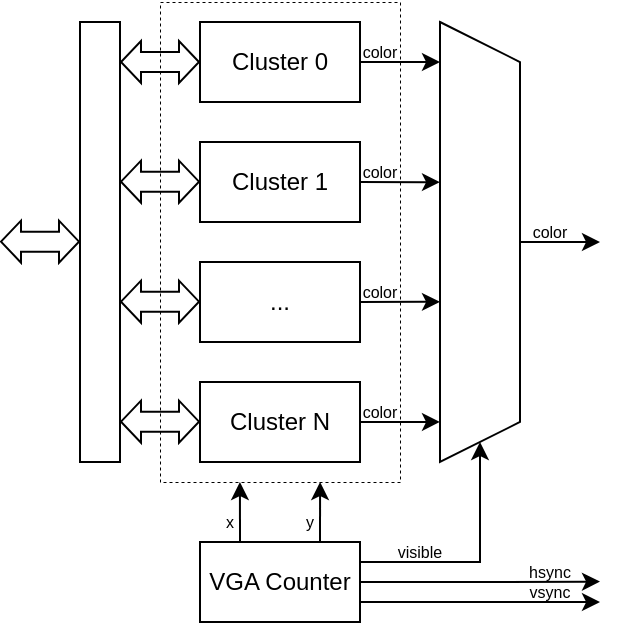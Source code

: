 <mxfile version="21.2.3" type="device">
  <diagram name="Page-1" id="UmiWTSC5wWP8ugJTsHOZ">
    <mxGraphModel dx="989" dy="548" grid="1" gridSize="10" guides="1" tooltips="1" connect="1" arrows="1" fold="1" page="1" pageScale="1" pageWidth="827" pageHeight="1169" math="0" shadow="0">
      <root>
        <mxCell id="0" />
        <mxCell id="1" parent="0" />
        <mxCell id="FHLjFzFh86YU1NFtjN-G-1" value="" style="rounded=0;whiteSpace=wrap;html=1;" vertex="1" parent="1">
          <mxGeometry x="160" y="200" width="20" height="220" as="geometry" />
        </mxCell>
        <mxCell id="FHLjFzFh86YU1NFtjN-G-7" value="Cluster 0" style="rounded=0;whiteSpace=wrap;html=1;" vertex="1" parent="1">
          <mxGeometry x="220" y="200" width="80" height="40" as="geometry" />
        </mxCell>
        <mxCell id="FHLjFzFh86YU1NFtjN-G-8" value="&lt;div&gt;Cluster 1&lt;/div&gt;" style="rounded=0;whiteSpace=wrap;html=1;" vertex="1" parent="1">
          <mxGeometry x="220" y="260" width="80" height="40" as="geometry" />
        </mxCell>
        <mxCell id="FHLjFzFh86YU1NFtjN-G-9" value="&lt;div&gt;...&lt;/div&gt;" style="rounded=0;whiteSpace=wrap;html=1;" vertex="1" parent="1">
          <mxGeometry x="220" y="320" width="80" height="40" as="geometry" />
        </mxCell>
        <mxCell id="FHLjFzFh86YU1NFtjN-G-30" value="Cluster N" style="rounded=0;whiteSpace=wrap;html=1;" vertex="1" parent="1">
          <mxGeometry x="220" y="380" width="80" height="40" as="geometry" />
        </mxCell>
        <mxCell id="FHLjFzFh86YU1NFtjN-G-34" value="" style="shape=flexArrow;endArrow=classic;startArrow=classic;html=1;rounded=0;labelBackgroundColor=default;strokeColor=default;fontFamily=Helvetica;fontSize=11;fontColor=default;startSize=3;endSize=3;startWidth=10;endWidth=10;entryX=0;entryY=0.5;entryDx=0;entryDy=0;exitX=1;exitY=0.091;exitDx=0;exitDy=0;exitPerimeter=0;" edge="1" parent="1" source="FHLjFzFh86YU1NFtjN-G-1" target="FHLjFzFh86YU1NFtjN-G-7">
          <mxGeometry width="100" height="100" relative="1" as="geometry">
            <mxPoint x="190" y="220" as="sourcePoint" />
            <mxPoint x="130" y="310" as="targetPoint" />
          </mxGeometry>
        </mxCell>
        <mxCell id="FHLjFzFh86YU1NFtjN-G-37" value="" style="shape=flexArrow;endArrow=classic;startArrow=classic;html=1;rounded=0;labelBackgroundColor=default;strokeColor=default;fontFamily=Helvetica;fontSize=11;fontColor=default;startSize=3;endSize=3;startWidth=10;endWidth=10;entryX=0;entryY=0.5;entryDx=0;entryDy=0;exitX=1;exitY=0.091;exitDx=0;exitDy=0;exitPerimeter=0;" edge="1" parent="1">
          <mxGeometry width="100" height="100" relative="1" as="geometry">
            <mxPoint x="180" y="279.84" as="sourcePoint" />
            <mxPoint x="220" y="279.84" as="targetPoint" />
          </mxGeometry>
        </mxCell>
        <mxCell id="FHLjFzFh86YU1NFtjN-G-38" value="" style="shape=flexArrow;endArrow=classic;startArrow=classic;html=1;rounded=0;labelBackgroundColor=default;strokeColor=default;fontFamily=Helvetica;fontSize=11;fontColor=default;startSize=3;endSize=3;startWidth=10;endWidth=10;entryX=0;entryY=0.5;entryDx=0;entryDy=0;exitX=1;exitY=0.091;exitDx=0;exitDy=0;exitPerimeter=0;" edge="1" parent="1">
          <mxGeometry width="100" height="100" relative="1" as="geometry">
            <mxPoint x="180" y="339.84" as="sourcePoint" />
            <mxPoint x="220" y="339.84" as="targetPoint" />
          </mxGeometry>
        </mxCell>
        <mxCell id="FHLjFzFh86YU1NFtjN-G-39" value="" style="shape=flexArrow;endArrow=classic;startArrow=classic;html=1;rounded=0;labelBackgroundColor=default;strokeColor=default;fontFamily=Helvetica;fontSize=11;fontColor=default;startSize=3;endSize=3;startWidth=10;endWidth=10;entryX=0;entryY=0.5;entryDx=0;entryDy=0;exitX=1;exitY=0.091;exitDx=0;exitDy=0;exitPerimeter=0;" edge="1" parent="1">
          <mxGeometry width="100" height="100" relative="1" as="geometry">
            <mxPoint x="180" y="399.84" as="sourcePoint" />
            <mxPoint x="220" y="399.84" as="targetPoint" />
          </mxGeometry>
        </mxCell>
        <mxCell id="FHLjFzFh86YU1NFtjN-G-40" value="" style="shape=trapezoid;perimeter=trapezoidPerimeter;whiteSpace=wrap;html=1;fixedSize=1;fontFamily=Helvetica;fontSize=11;fontColor=default;rotation=90;" vertex="1" parent="1">
          <mxGeometry x="250" y="290" width="220" height="40" as="geometry" />
        </mxCell>
        <mxCell id="FHLjFzFh86YU1NFtjN-G-44" value="" style="endArrow=classic;html=1;rounded=0;labelBackgroundColor=default;strokeColor=default;fontFamily=Helvetica;fontSize=11;fontColor=default;shape=connector;exitX=1;exitY=0.5;exitDx=0;exitDy=0;entryX=0.091;entryY=1;entryDx=0;entryDy=0;entryPerimeter=0;" edge="1" parent="1" source="FHLjFzFh86YU1NFtjN-G-7" target="FHLjFzFh86YU1NFtjN-G-40">
          <mxGeometry width="50" height="50" relative="1" as="geometry">
            <mxPoint x="310" y="260" as="sourcePoint" />
            <mxPoint x="360" y="210" as="targetPoint" />
          </mxGeometry>
        </mxCell>
        <mxCell id="FHLjFzFh86YU1NFtjN-G-45" value="" style="endArrow=classic;html=1;rounded=0;labelBackgroundColor=default;strokeColor=default;fontFamily=Helvetica;fontSize=11;fontColor=default;shape=connector;exitX=1;exitY=0.5;exitDx=0;exitDy=0;entryX=0.364;entryY=1;entryDx=0;entryDy=0;entryPerimeter=0;" edge="1" parent="1" source="FHLjFzFh86YU1NFtjN-G-8" target="FHLjFzFh86YU1NFtjN-G-40">
          <mxGeometry width="50" height="50" relative="1" as="geometry">
            <mxPoint x="400" y="270" as="sourcePoint" />
            <mxPoint x="330" y="280" as="targetPoint" />
          </mxGeometry>
        </mxCell>
        <mxCell id="FHLjFzFh86YU1NFtjN-G-48" value="" style="rounded=0;whiteSpace=wrap;html=1;fontFamily=Helvetica;fontSize=11;fontColor=default;dashed=1;fillColor=none;strokeWidth=0.5;" vertex="1" parent="1">
          <mxGeometry x="200" y="190" width="120" height="240" as="geometry" />
        </mxCell>
        <mxCell id="FHLjFzFh86YU1NFtjN-G-46" value="" style="endArrow=classic;html=1;rounded=0;labelBackgroundColor=default;strokeColor=default;fontFamily=Helvetica;fontSize=11;fontColor=default;shape=connector;exitX=1;exitY=0.5;exitDx=0;exitDy=0;entryX=0.636;entryY=1;entryDx=0;entryDy=0;entryPerimeter=0;" edge="1" parent="1" source="FHLjFzFh86YU1NFtjN-G-9" target="FHLjFzFh86YU1NFtjN-G-40">
          <mxGeometry width="50" height="50" relative="1" as="geometry">
            <mxPoint x="430" y="320" as="sourcePoint" />
            <mxPoint x="480" y="270" as="targetPoint" />
          </mxGeometry>
        </mxCell>
        <mxCell id="FHLjFzFh86YU1NFtjN-G-47" value="" style="endArrow=classic;html=1;rounded=0;labelBackgroundColor=default;strokeColor=default;fontFamily=Helvetica;fontSize=11;fontColor=default;shape=connector;exitX=1;exitY=0.5;exitDx=0;exitDy=0;entryX=0.909;entryY=1;entryDx=0;entryDy=0;entryPerimeter=0;" edge="1" parent="1" source="FHLjFzFh86YU1NFtjN-G-30" target="FHLjFzFh86YU1NFtjN-G-40">
          <mxGeometry width="50" height="50" relative="1" as="geometry">
            <mxPoint x="410" y="360" as="sourcePoint" />
            <mxPoint x="330" y="400" as="targetPoint" />
          </mxGeometry>
        </mxCell>
        <mxCell id="FHLjFzFh86YU1NFtjN-G-53" value="color" style="text;html=1;strokeColor=none;fillColor=none;align=center;verticalAlign=middle;whiteSpace=wrap;rounded=0;fontSize=8;fontFamily=Helvetica;fontColor=default;" vertex="1" parent="1">
          <mxGeometry x="300" y="210" width="20" height="10" as="geometry" />
        </mxCell>
        <mxCell id="FHLjFzFh86YU1NFtjN-G-54" value="color" style="text;html=1;strokeColor=none;fillColor=none;align=center;verticalAlign=middle;whiteSpace=wrap;rounded=0;fontSize=8;fontFamily=Helvetica;fontColor=default;" vertex="1" parent="1">
          <mxGeometry x="300" y="270" width="20" height="10" as="geometry" />
        </mxCell>
        <mxCell id="FHLjFzFh86YU1NFtjN-G-55" value="color" style="text;html=1;strokeColor=none;fillColor=none;align=center;verticalAlign=middle;whiteSpace=wrap;rounded=0;fontSize=8;fontFamily=Helvetica;fontColor=default;" vertex="1" parent="1">
          <mxGeometry x="300" y="330" width="20" height="10" as="geometry" />
        </mxCell>
        <mxCell id="FHLjFzFh86YU1NFtjN-G-56" value="color" style="text;html=1;strokeColor=none;fillColor=none;align=center;verticalAlign=middle;whiteSpace=wrap;rounded=0;fontSize=8;fontFamily=Helvetica;fontColor=default;" vertex="1" parent="1">
          <mxGeometry x="300" y="390" width="20" height="10" as="geometry" />
        </mxCell>
        <mxCell id="FHLjFzFh86YU1NFtjN-G-60" style="edgeStyle=orthogonalEdgeStyle;shape=connector;rounded=0;orthogonalLoop=1;jettySize=auto;html=1;exitX=0.75;exitY=0;exitDx=0;exitDy=0;labelBackgroundColor=default;strokeColor=default;fontFamily=Helvetica;fontSize=11;fontColor=default;startArrow=none;startFill=0;endArrow=classic;entryX=0.667;entryY=1;entryDx=0;entryDy=0;entryPerimeter=0;" edge="1" parent="1" source="FHLjFzFh86YU1NFtjN-G-57" target="FHLjFzFh86YU1NFtjN-G-48">
          <mxGeometry relative="1" as="geometry">
            <mxPoint x="280" y="440" as="targetPoint" />
          </mxGeometry>
        </mxCell>
        <mxCell id="FHLjFzFh86YU1NFtjN-G-63" style="edgeStyle=orthogonalEdgeStyle;shape=connector;rounded=0;orthogonalLoop=1;jettySize=auto;html=1;exitX=1;exitY=0.25;exitDx=0;exitDy=0;entryX=1;entryY=0.5;entryDx=0;entryDy=0;labelBackgroundColor=default;strokeColor=default;fontFamily=Helvetica;fontSize=11;fontColor=default;startArrow=none;startFill=0;endArrow=classic;" edge="1" parent="1" source="FHLjFzFh86YU1NFtjN-G-57" target="FHLjFzFh86YU1NFtjN-G-40">
          <mxGeometry relative="1" as="geometry" />
        </mxCell>
        <mxCell id="FHLjFzFh86YU1NFtjN-G-68" style="edgeStyle=orthogonalEdgeStyle;shape=connector;rounded=0;orthogonalLoop=1;jettySize=auto;html=1;exitX=1;exitY=0.5;exitDx=0;exitDy=0;labelBackgroundColor=default;strokeColor=default;fontFamily=Helvetica;fontSize=11;fontColor=default;startArrow=none;startFill=0;endArrow=classic;" edge="1" parent="1" source="FHLjFzFh86YU1NFtjN-G-57">
          <mxGeometry relative="1" as="geometry">
            <mxPoint x="420" y="479.805" as="targetPoint" />
          </mxGeometry>
        </mxCell>
        <mxCell id="FHLjFzFh86YU1NFtjN-G-69" style="edgeStyle=orthogonalEdgeStyle;shape=connector;rounded=0;orthogonalLoop=1;jettySize=auto;html=1;exitX=1;exitY=0.75;exitDx=0;exitDy=0;labelBackgroundColor=default;strokeColor=default;fontFamily=Helvetica;fontSize=11;fontColor=default;startArrow=none;startFill=0;endArrow=classic;" edge="1" parent="1" source="FHLjFzFh86YU1NFtjN-G-57">
          <mxGeometry relative="1" as="geometry">
            <mxPoint x="420" y="490.049" as="targetPoint" />
          </mxGeometry>
        </mxCell>
        <mxCell id="FHLjFzFh86YU1NFtjN-G-57" value="VGA Counter" style="rounded=0;whiteSpace=wrap;html=1;" vertex="1" parent="1">
          <mxGeometry x="220" y="460" width="80" height="40" as="geometry" />
        </mxCell>
        <mxCell id="FHLjFzFh86YU1NFtjN-G-59" value="" style="endArrow=classic;html=1;rounded=0;labelBackgroundColor=default;strokeColor=default;fontFamily=Helvetica;fontSize=11;fontColor=default;shape=connector;exitX=0.25;exitY=0;exitDx=0;exitDy=0;entryX=0.333;entryY=1;entryDx=0;entryDy=0;entryPerimeter=0;" edge="1" parent="1" source="FHLjFzFh86YU1NFtjN-G-57" target="FHLjFzFh86YU1NFtjN-G-48">
          <mxGeometry width="50" height="50" relative="1" as="geometry">
            <mxPoint x="140" y="520" as="sourcePoint" />
            <mxPoint x="190" y="470" as="targetPoint" />
          </mxGeometry>
        </mxCell>
        <mxCell id="FHLjFzFh86YU1NFtjN-G-61" value="&lt;div&gt;y&lt;/div&gt;" style="text;html=1;strokeColor=none;fillColor=none;align=center;verticalAlign=middle;whiteSpace=wrap;rounded=0;fontSize=8;fontFamily=Helvetica;fontColor=default;" vertex="1" parent="1">
          <mxGeometry x="270" y="445" width="10" height="10" as="geometry" />
        </mxCell>
        <mxCell id="FHLjFzFh86YU1NFtjN-G-62" value="x" style="text;html=1;strokeColor=none;fillColor=none;align=center;verticalAlign=middle;whiteSpace=wrap;rounded=0;fontSize=8;fontFamily=Helvetica;fontColor=default;" vertex="1" parent="1">
          <mxGeometry x="230" y="445" width="10" height="10" as="geometry" />
        </mxCell>
        <mxCell id="FHLjFzFh86YU1NFtjN-G-64" value="visible" style="text;html=1;strokeColor=none;fillColor=none;align=center;verticalAlign=middle;whiteSpace=wrap;rounded=0;fontSize=8;fontFamily=Helvetica;fontColor=default;" vertex="1" parent="1">
          <mxGeometry x="300" y="460" width="60" height="10" as="geometry" />
        </mxCell>
        <mxCell id="FHLjFzFh86YU1NFtjN-G-65" value="" style="endArrow=classic;html=1;rounded=0;labelBackgroundColor=default;strokeColor=default;fontFamily=Helvetica;fontSize=11;fontColor=default;shape=connector;exitX=0.5;exitY=0;exitDx=0;exitDy=0;" edge="1" parent="1" source="FHLjFzFh86YU1NFtjN-G-40">
          <mxGeometry width="50" height="50" relative="1" as="geometry">
            <mxPoint x="440" y="330" as="sourcePoint" />
            <mxPoint x="420" y="310" as="targetPoint" />
          </mxGeometry>
        </mxCell>
        <mxCell id="FHLjFzFh86YU1NFtjN-G-66" value="" style="shape=flexArrow;endArrow=classic;startArrow=classic;html=1;rounded=0;labelBackgroundColor=default;strokeColor=default;fontFamily=Helvetica;fontSize=11;fontColor=default;startSize=3;endSize=3;startWidth=10;endWidth=10;entryX=0;entryY=0.5;entryDx=0;entryDy=0;exitX=1;exitY=0.091;exitDx=0;exitDy=0;exitPerimeter=0;" edge="1" parent="1">
          <mxGeometry width="100" height="100" relative="1" as="geometry">
            <mxPoint x="120" y="309.82" as="sourcePoint" />
            <mxPoint x="160" y="309.82" as="targetPoint" />
          </mxGeometry>
        </mxCell>
        <mxCell id="FHLjFzFh86YU1NFtjN-G-67" value="color" style="text;html=1;strokeColor=none;fillColor=none;align=center;verticalAlign=middle;whiteSpace=wrap;rounded=0;fontSize=8;fontFamily=Helvetica;fontColor=default;" vertex="1" parent="1">
          <mxGeometry x="380" y="300" width="30" height="10" as="geometry" />
        </mxCell>
        <mxCell id="FHLjFzFh86YU1NFtjN-G-70" value="hsync" style="text;html=1;strokeColor=none;fillColor=none;align=center;verticalAlign=middle;whiteSpace=wrap;rounded=0;fontSize=8;fontFamily=Helvetica;fontColor=default;" vertex="1" parent="1">
          <mxGeometry x="380" y="470" width="30" height="10" as="geometry" />
        </mxCell>
        <mxCell id="FHLjFzFh86YU1NFtjN-G-72" value="vsync" style="text;html=1;strokeColor=none;fillColor=none;align=center;verticalAlign=middle;whiteSpace=wrap;rounded=0;fontSize=8;fontFamily=Helvetica;fontColor=default;" vertex="1" parent="1">
          <mxGeometry x="380" y="480" width="30" height="10" as="geometry" />
        </mxCell>
      </root>
    </mxGraphModel>
  </diagram>
</mxfile>
